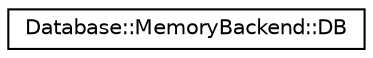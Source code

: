 digraph "Graphical Class Hierarchy"
{
 // LATEX_PDF_SIZE
  edge [fontname="Helvetica",fontsize="10",labelfontname="Helvetica",labelfontsize="10"];
  node [fontname="Helvetica",fontsize="10",shape=record];
  rankdir="LR";
  Node0 [label="Database::MemoryBackend::DB",height=0.2,width=0.4,color="black", fillcolor="white", style="filled",URL="$struct_database_1_1_memory_backend_1_1_d_b.html",tooltip=" "];
}
